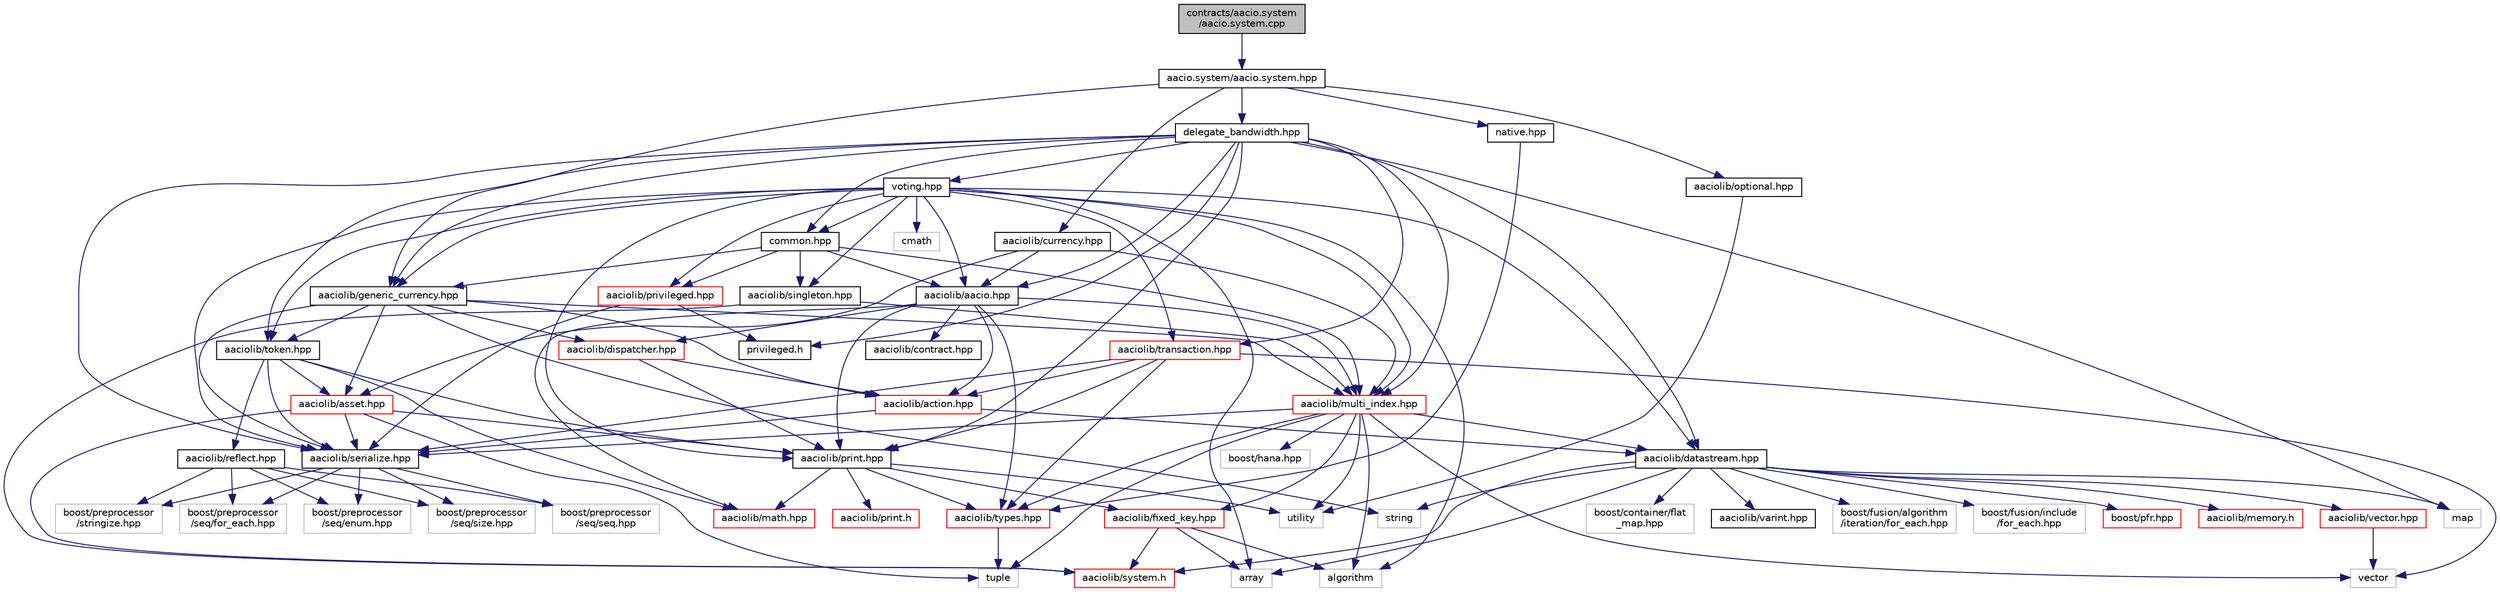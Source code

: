 digraph "contracts/aacio.system/aacio.system.cpp"
{
  edge [fontname="Helvetica",fontsize="10",labelfontname="Helvetica",labelfontsize="10"];
  node [fontname="Helvetica",fontsize="10",shape=record];
  Node0 [label="contracts/aacio.system\l/aacio.system.cpp",height=0.2,width=0.4,color="black", fillcolor="grey75", style="filled", fontcolor="black"];
  Node0 -> Node1 [color="midnightblue",fontsize="10",style="solid"];
  Node1 [label="aacio.system/aacio.system.hpp",height=0.2,width=0.4,color="black", fillcolor="white", style="filled",URL="$aacio_8system_8hpp.html"];
  Node1 -> Node2 [color="midnightblue",fontsize="10",style="solid"];
  Node2 [label="delegate_bandwidth.hpp",height=0.2,width=0.4,color="black", fillcolor="white", style="filled",URL="$delegate__bandwidth_8hpp.html"];
  Node2 -> Node3 [color="midnightblue",fontsize="10",style="solid"];
  Node3 [label="common.hpp",height=0.2,width=0.4,color="black", fillcolor="white", style="filled",URL="$contracts_2aacio_8system_2common_8hpp_source.html"];
  Node3 -> Node4 [color="midnightblue",fontsize="10",style="solid"];
  Node4 [label="aaciolib/aacio.hpp",height=0.2,width=0.4,color="black", fillcolor="white", style="filled",URL="$aacio_8hpp.html"];
  Node4 -> Node5 [color="midnightblue",fontsize="10",style="solid"];
  Node5 [label="aaciolib/types.hpp",height=0.2,width=0.4,color="red", fillcolor="white", style="filled",URL="$contracts_2aaciolib_2types_8hpp.html"];
  Node5 -> Node10 [color="midnightblue",fontsize="10",style="solid"];
  Node10 [label="tuple",height=0.2,width=0.4,color="grey75", fillcolor="white", style="filled"];
  Node4 -> Node11 [color="midnightblue",fontsize="10",style="solid"];
  Node11 [label="aaciolib/action.hpp",height=0.2,width=0.4,color="red", fillcolor="white", style="filled",URL="$action_8hpp.html"];
  Node11 -> Node14 [color="midnightblue",fontsize="10",style="solid"];
  Node14 [label="aaciolib/datastream.hpp",height=0.2,width=0.4,color="black", fillcolor="white", style="filled",URL="$contracts_2aaciolib_2datastream_8hpp_source.html"];
  Node14 -> Node13 [color="midnightblue",fontsize="10",style="solid"];
  Node13 [label="aaciolib/system.h",height=0.2,width=0.4,color="red", fillcolor="white", style="filled",URL="$system_8h.html"];
  Node14 -> Node15 [color="midnightblue",fontsize="10",style="solid"];
  Node15 [label="aaciolib/memory.h",height=0.2,width=0.4,color="red", fillcolor="white", style="filled",URL="$aaciolib_2memory_8h.html"];
  Node14 -> Node17 [color="midnightblue",fontsize="10",style="solid"];
  Node17 [label="aaciolib/vector.hpp",height=0.2,width=0.4,color="red", fillcolor="white", style="filled",URL="$contracts_2aaciolib_2vector_8hpp_source.html"];
  Node17 -> Node32 [color="midnightblue",fontsize="10",style="solid"];
  Node32 [label="vector",height=0.2,width=0.4,color="grey75", fillcolor="white", style="filled"];
  Node14 -> Node33 [color="midnightblue",fontsize="10",style="solid"];
  Node33 [label="boost/container/flat\l_map.hpp",height=0.2,width=0.4,color="grey75", fillcolor="white", style="filled"];
  Node14 -> Node34 [color="midnightblue",fontsize="10",style="solid"];
  Node34 [label="aaciolib/varint.hpp",height=0.2,width=0.4,color="black", fillcolor="white", style="filled",URL="$contracts_2aaciolib_2varint_8hpp.html"];
  Node14 -> Node24 [color="midnightblue",fontsize="10",style="solid"];
  Node24 [label="array",height=0.2,width=0.4,color="grey75", fillcolor="white", style="filled"];
  Node14 -> Node35 [color="midnightblue",fontsize="10",style="solid"];
  Node35 [label="map",height=0.2,width=0.4,color="grey75", fillcolor="white", style="filled"];
  Node14 -> Node36 [color="midnightblue",fontsize="10",style="solid"];
  Node36 [label="string",height=0.2,width=0.4,color="grey75", fillcolor="white", style="filled"];
  Node14 -> Node37 [color="midnightblue",fontsize="10",style="solid"];
  Node37 [label="boost/fusion/algorithm\l/iteration/for_each.hpp",height=0.2,width=0.4,color="grey75", fillcolor="white", style="filled"];
  Node14 -> Node38 [color="midnightblue",fontsize="10",style="solid"];
  Node38 [label="boost/fusion/include\l/for_each.hpp",height=0.2,width=0.4,color="grey75", fillcolor="white", style="filled"];
  Node14 -> Node39 [color="midnightblue",fontsize="10",style="solid"];
  Node39 [label="boost/pfr.hpp",height=0.2,width=0.4,color="red", fillcolor="white", style="filled",URL="$pfr_8hpp.html"];
  Node11 -> Node71 [color="midnightblue",fontsize="10",style="solid"];
  Node71 [label="aaciolib/serialize.hpp",height=0.2,width=0.4,color="black", fillcolor="white", style="filled",URL="$serialize_8hpp_source.html"];
  Node71 -> Node72 [color="midnightblue",fontsize="10",style="solid"];
  Node72 [label="boost/preprocessor\l/seq/for_each.hpp",height=0.2,width=0.4,color="grey75", fillcolor="white", style="filled"];
  Node71 -> Node73 [color="midnightblue",fontsize="10",style="solid"];
  Node73 [label="boost/preprocessor\l/seq/enum.hpp",height=0.2,width=0.4,color="grey75", fillcolor="white", style="filled"];
  Node71 -> Node74 [color="midnightblue",fontsize="10",style="solid"];
  Node74 [label="boost/preprocessor\l/seq/size.hpp",height=0.2,width=0.4,color="grey75", fillcolor="white", style="filled"];
  Node71 -> Node75 [color="midnightblue",fontsize="10",style="solid"];
  Node75 [label="boost/preprocessor\l/seq/seq.hpp",height=0.2,width=0.4,color="grey75", fillcolor="white", style="filled"];
  Node71 -> Node76 [color="midnightblue",fontsize="10",style="solid"];
  Node76 [label="boost/preprocessor\l/stringize.hpp",height=0.2,width=0.4,color="grey75", fillcolor="white", style="filled"];
  Node4 -> Node19 [color="midnightblue",fontsize="10",style="solid"];
  Node19 [label="aaciolib/print.hpp",height=0.2,width=0.4,color="black", fillcolor="white", style="filled",URL="$print_8hpp.html"];
  Node19 -> Node20 [color="midnightblue",fontsize="10",style="solid"];
  Node20 [label="aaciolib/print.h",height=0.2,width=0.4,color="red", fillcolor="white", style="filled",URL="$print_8h.html"];
  Node19 -> Node5 [color="midnightblue",fontsize="10",style="solid"];
  Node19 -> Node21 [color="midnightblue",fontsize="10",style="solid"];
  Node21 [label="aaciolib/math.hpp",height=0.2,width=0.4,color="red", fillcolor="white", style="filled",URL="$math_8hpp.html"];
  Node19 -> Node23 [color="midnightblue",fontsize="10",style="solid"];
  Node23 [label="aaciolib/fixed_key.hpp",height=0.2,width=0.4,color="red", fillcolor="white", style="filled",URL="$contracts_2aaciolib_2fixed__key_8hpp.html"];
  Node23 -> Node24 [color="midnightblue",fontsize="10",style="solid"];
  Node23 -> Node25 [color="midnightblue",fontsize="10",style="solid"];
  Node25 [label="algorithm",height=0.2,width=0.4,color="grey75", fillcolor="white", style="filled"];
  Node23 -> Node13 [color="midnightblue",fontsize="10",style="solid"];
  Node19 -> Node27 [color="midnightblue",fontsize="10",style="solid"];
  Node27 [label="utility",height=0.2,width=0.4,color="grey75", fillcolor="white", style="filled"];
  Node4 -> Node21 [color="midnightblue",fontsize="10",style="solid"];
  Node4 -> Node77 [color="midnightblue",fontsize="10",style="solid"];
  Node77 [label="aaciolib/multi_index.hpp",height=0.2,width=0.4,color="red", fillcolor="white", style="filled",URL="$multi__index_8hpp.html"];
  Node77 -> Node32 [color="midnightblue",fontsize="10",style="solid"];
  Node77 -> Node10 [color="midnightblue",fontsize="10",style="solid"];
  Node77 -> Node78 [color="midnightblue",fontsize="10",style="solid"];
  Node78 [label="boost/hana.hpp",height=0.2,width=0.4,color="grey75", fillcolor="white", style="filled"];
  Node77 -> Node27 [color="midnightblue",fontsize="10",style="solid"];
  Node77 -> Node25 [color="midnightblue",fontsize="10",style="solid"];
  Node77 -> Node5 [color="midnightblue",fontsize="10",style="solid"];
  Node77 -> Node71 [color="midnightblue",fontsize="10",style="solid"];
  Node77 -> Node14 [color="midnightblue",fontsize="10",style="solid"];
  Node77 -> Node23 [color="midnightblue",fontsize="10",style="solid"];
  Node4 -> Node82 [color="midnightblue",fontsize="10",style="solid"];
  Node82 [label="aaciolib/dispatcher.hpp",height=0.2,width=0.4,color="red", fillcolor="white", style="filled",URL="$dispatcher_8hpp_source.html"];
  Node82 -> Node19 [color="midnightblue",fontsize="10",style="solid"];
  Node82 -> Node11 [color="midnightblue",fontsize="10",style="solid"];
  Node4 -> Node86 [color="midnightblue",fontsize="10",style="solid"];
  Node86 [label="aaciolib/contract.hpp",height=0.2,width=0.4,color="black", fillcolor="white", style="filled",URL="$contract_8hpp_source.html"];
  Node3 -> Node87 [color="midnightblue",fontsize="10",style="solid"];
  Node87 [label="aaciolib/generic_currency.hpp",height=0.2,width=0.4,color="black", fillcolor="white", style="filled",URL="$generic__currency_8hpp_source.html"];
  Node87 -> Node77 [color="midnightblue",fontsize="10",style="solid"];
  Node87 -> Node88 [color="midnightblue",fontsize="10",style="solid"];
  Node88 [label="aaciolib/token.hpp",height=0.2,width=0.4,color="black", fillcolor="white", style="filled",URL="$token_8hpp.html",tooltip="Defines types and ABI for standard token messages and database tables. "];
  Node88 -> Node21 [color="midnightblue",fontsize="10",style="solid"];
  Node88 -> Node19 [color="midnightblue",fontsize="10",style="solid"];
  Node88 -> Node89 [color="midnightblue",fontsize="10",style="solid"];
  Node89 [label="aaciolib/reflect.hpp",height=0.2,width=0.4,color="black", fillcolor="white", style="filled",URL="$contracts_2aaciolib_2reflect_8hpp_source.html"];
  Node89 -> Node72 [color="midnightblue",fontsize="10",style="solid"];
  Node89 -> Node73 [color="midnightblue",fontsize="10",style="solid"];
  Node89 -> Node74 [color="midnightblue",fontsize="10",style="solid"];
  Node89 -> Node75 [color="midnightblue",fontsize="10",style="solid"];
  Node89 -> Node76 [color="midnightblue",fontsize="10",style="solid"];
  Node88 -> Node90 [color="midnightblue",fontsize="10",style="solid"];
  Node90 [label="aaciolib/asset.hpp",height=0.2,width=0.4,color="red", fillcolor="white", style="filled",URL="$contracts_2aaciolib_2asset_8hpp_source.html"];
  Node90 -> Node71 [color="midnightblue",fontsize="10",style="solid"];
  Node90 -> Node19 [color="midnightblue",fontsize="10",style="solid"];
  Node90 -> Node13 [color="midnightblue",fontsize="10",style="solid"];
  Node90 -> Node10 [color="midnightblue",fontsize="10",style="solid"];
  Node88 -> Node71 [color="midnightblue",fontsize="10",style="solid"];
  Node87 -> Node90 [color="midnightblue",fontsize="10",style="solid"];
  Node87 -> Node82 [color="midnightblue",fontsize="10",style="solid"];
  Node87 -> Node71 [color="midnightblue",fontsize="10",style="solid"];
  Node87 -> Node11 [color="midnightblue",fontsize="10",style="solid"];
  Node87 -> Node36 [color="midnightblue",fontsize="10",style="solid"];
  Node3 -> Node77 [color="midnightblue",fontsize="10",style="solid"];
  Node3 -> Node91 [color="midnightblue",fontsize="10",style="solid"];
  Node91 [label="aaciolib/privileged.hpp",height=0.2,width=0.4,color="red", fillcolor="white", style="filled",URL="$privileged_8hpp_source.html"];
  Node91 -> Node92 [color="midnightblue",fontsize="10",style="solid"];
  Node92 [label="privileged.h",height=0.2,width=0.4,color="black", fillcolor="white", style="filled",URL="$privileged_8h_source.html"];
  Node91 -> Node71 [color="midnightblue",fontsize="10",style="solid"];
  Node3 -> Node93 [color="midnightblue",fontsize="10",style="solid"];
  Node93 [label="aaciolib/singleton.hpp",height=0.2,width=0.4,color="black", fillcolor="white", style="filled",URL="$singleton_8hpp_source.html"];
  Node93 -> Node77 [color="midnightblue",fontsize="10",style="solid"];
  Node93 -> Node13 [color="midnightblue",fontsize="10",style="solid"];
  Node2 -> Node94 [color="midnightblue",fontsize="10",style="solid"];
  Node94 [label="voting.hpp",height=0.2,width=0.4,color="black", fillcolor="white", style="filled",URL="$voting_8hpp.html"];
  Node94 -> Node3 [color="midnightblue",fontsize="10",style="solid"];
  Node94 -> Node4 [color="midnightblue",fontsize="10",style="solid"];
  Node94 -> Node88 [color="midnightblue",fontsize="10",style="solid"];
  Node94 -> Node19 [color="midnightblue",fontsize="10",style="solid"];
  Node94 -> Node87 [color="midnightblue",fontsize="10",style="solid"];
  Node94 -> Node14 [color="midnightblue",fontsize="10",style="solid"];
  Node94 -> Node71 [color="midnightblue",fontsize="10",style="solid"];
  Node94 -> Node77 [color="midnightblue",fontsize="10",style="solid"];
  Node94 -> Node91 [color="midnightblue",fontsize="10",style="solid"];
  Node94 -> Node93 [color="midnightblue",fontsize="10",style="solid"];
  Node94 -> Node95 [color="midnightblue",fontsize="10",style="solid"];
  Node95 [label="aaciolib/transaction.hpp",height=0.2,width=0.4,color="red", fillcolor="white", style="filled",URL="$contracts_2aaciolib_2transaction_8hpp.html"];
  Node95 -> Node11 [color="midnightblue",fontsize="10",style="solid"];
  Node95 -> Node19 [color="midnightblue",fontsize="10",style="solid"];
  Node95 -> Node5 [color="midnightblue",fontsize="10",style="solid"];
  Node95 -> Node71 [color="midnightblue",fontsize="10",style="solid"];
  Node95 -> Node32 [color="midnightblue",fontsize="10",style="solid"];
  Node94 -> Node25 [color="midnightblue",fontsize="10",style="solid"];
  Node94 -> Node24 [color="midnightblue",fontsize="10",style="solid"];
  Node94 -> Node97 [color="midnightblue",fontsize="10",style="solid"];
  Node97 [label="cmath",height=0.2,width=0.4,color="grey75", fillcolor="white", style="filled"];
  Node2 -> Node4 [color="midnightblue",fontsize="10",style="solid"];
  Node2 -> Node88 [color="midnightblue",fontsize="10",style="solid"];
  Node2 -> Node19 [color="midnightblue",fontsize="10",style="solid"];
  Node2 -> Node87 [color="midnightblue",fontsize="10",style="solid"];
  Node2 -> Node14 [color="midnightblue",fontsize="10",style="solid"];
  Node2 -> Node71 [color="midnightblue",fontsize="10",style="solid"];
  Node2 -> Node77 [color="midnightblue",fontsize="10",style="solid"];
  Node2 -> Node92 [color="midnightblue",fontsize="10",style="solid"];
  Node2 -> Node95 [color="midnightblue",fontsize="10",style="solid"];
  Node2 -> Node35 [color="midnightblue",fontsize="10",style="solid"];
  Node1 -> Node98 [color="midnightblue",fontsize="10",style="solid"];
  Node98 [label="native.hpp",height=0.2,width=0.4,color="black", fillcolor="white", style="filled",URL="$native_8hpp.html"];
  Node98 -> Node5 [color="midnightblue",fontsize="10",style="solid"];
  Node1 -> Node99 [color="midnightblue",fontsize="10",style="solid"];
  Node99 [label="aaciolib/optional.hpp",height=0.2,width=0.4,color="black", fillcolor="white", style="filled",URL="$contracts_2aaciolib_2optional_8hpp_source.html"];
  Node99 -> Node27 [color="midnightblue",fontsize="10",style="solid"];
  Node1 -> Node87 [color="midnightblue",fontsize="10",style="solid"];
  Node1 -> Node100 [color="midnightblue",fontsize="10",style="solid"];
  Node100 [label="aaciolib/currency.hpp",height=0.2,width=0.4,color="black", fillcolor="white", style="filled",URL="$currency_8hpp_source.html"];
  Node100 -> Node4 [color="midnightblue",fontsize="10",style="solid"];
  Node100 -> Node90 [color="midnightblue",fontsize="10",style="solid"];
  Node100 -> Node77 [color="midnightblue",fontsize="10",style="solid"];
}
